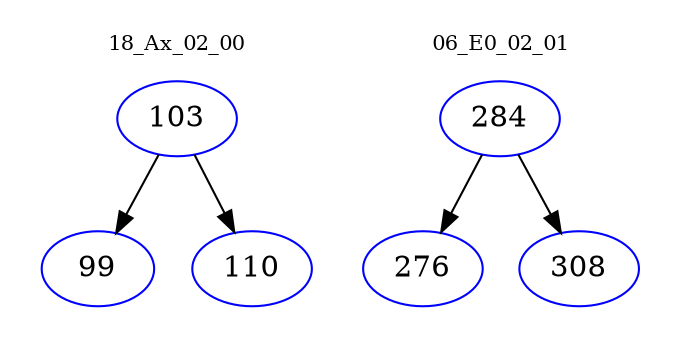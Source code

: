 digraph{
subgraph cluster_0 {
color = white
label = "18_Ax_02_00";
fontsize=10;
T0_103 [label="103", color="blue"]
T0_103 -> T0_99 [color="black"]
T0_99 [label="99", color="blue"]
T0_103 -> T0_110 [color="black"]
T0_110 [label="110", color="blue"]
}
subgraph cluster_1 {
color = white
label = "06_E0_02_01";
fontsize=10;
T1_284 [label="284", color="blue"]
T1_284 -> T1_276 [color="black"]
T1_276 [label="276", color="blue"]
T1_284 -> T1_308 [color="black"]
T1_308 [label="308", color="blue"]
}
}
